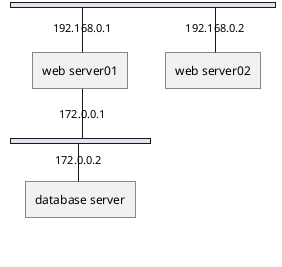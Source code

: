 {
  "sha1": "swkc9iytc2fsozjw4c53h3kum2tjdpq",
  "insertion": {
    "when": "2024-06-04T17:28:45.556Z",
    "user": "plantuml@gmail.com"
  }
}
@startuml
nwdiag {
      network {
        A [address = 192.168.0.1, description = "web server01"];
        B [address = 192.168.0.2, description = "web server02"];
      }
      network {
        A [address = 172.0.0.1];
        C [address = 172.0.0.2, description = "database server"];
      }
}
@enduml
